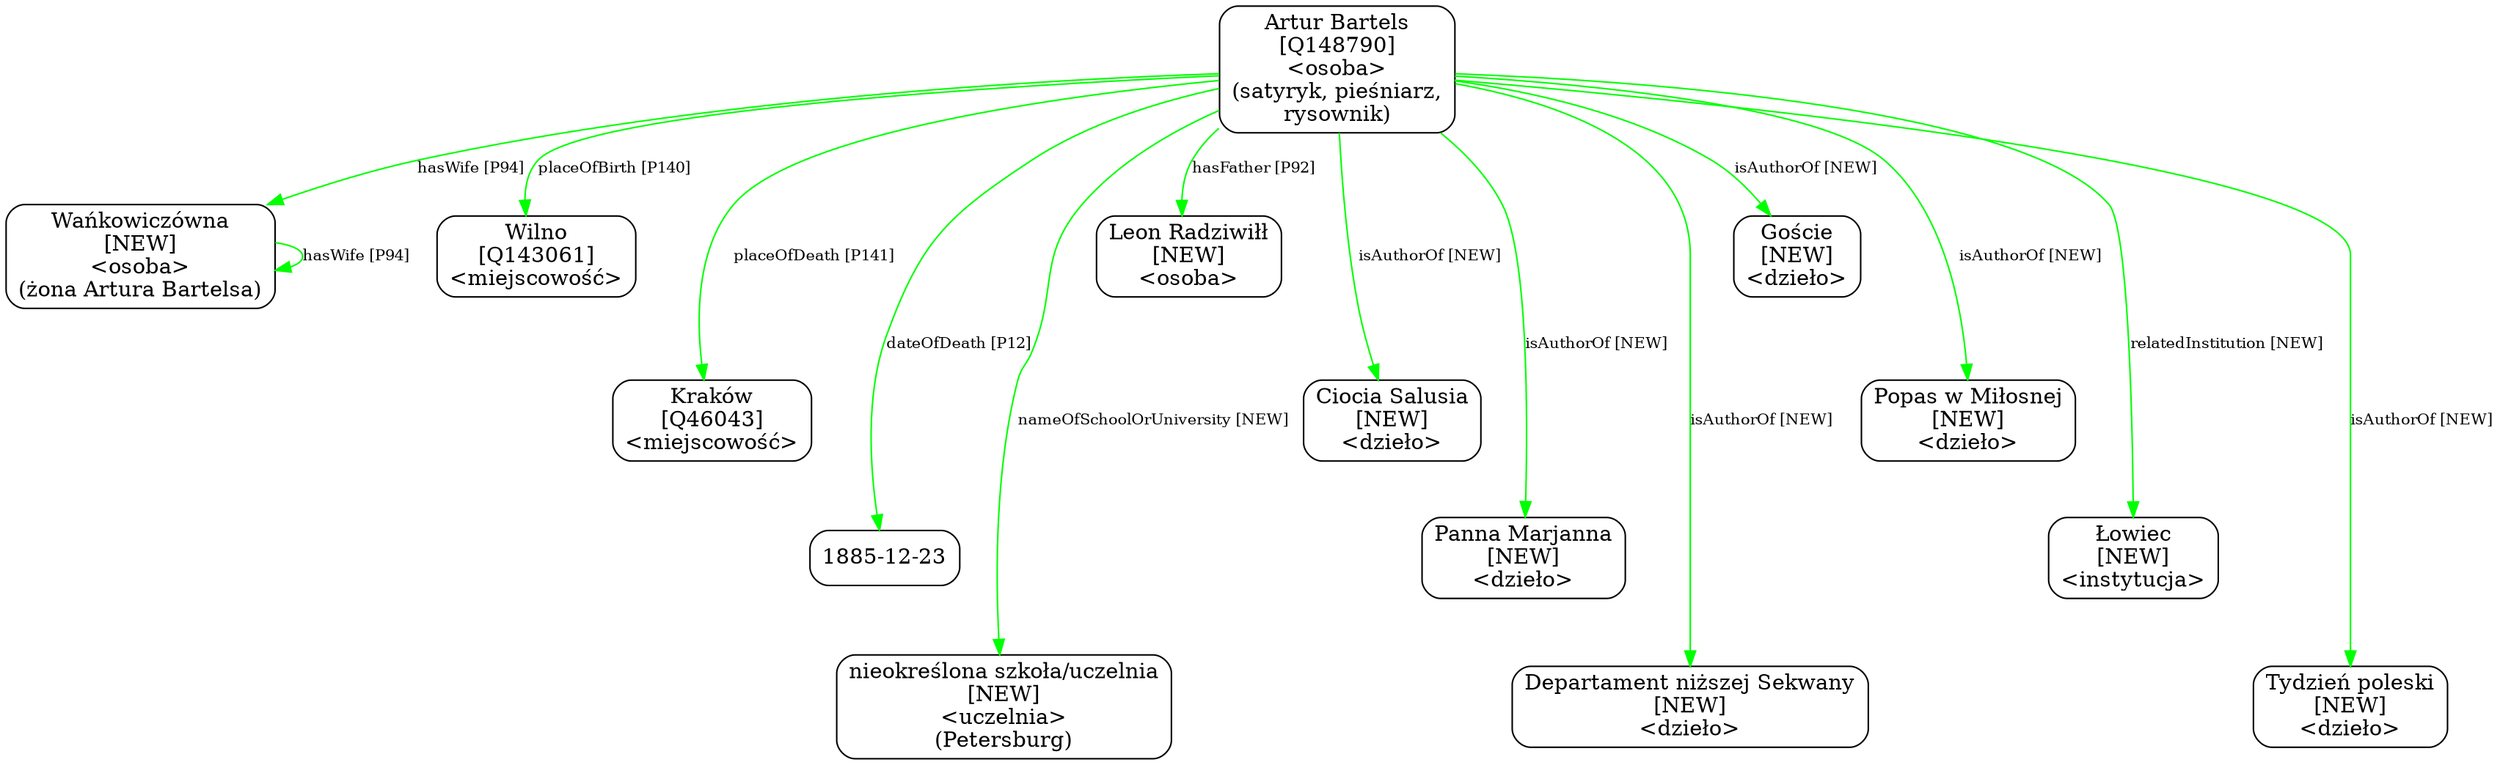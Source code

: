 digraph {
	node [shape=box,
		style=rounded
	];
	edge [fontsize=10];
	"Artur Bartels
[Q148790]
<osoba>
(satyryk, pieśniarz,
rysownik)"	[color=black,
		label="Artur Bartels
[Q148790]
<osoba>
(satyryk, pieśniarz,
rysownik)"];
	"Wańkowiczówna
[NEW]
<osoba>
(żona Artura Bartelsa)"	[color=black,
		label="Wańkowiczówna
[NEW]
<osoba>
(żona Artura Bartelsa)"];
	"Artur Bartels
[Q148790]
<osoba>
(satyryk, pieśniarz,
rysownik)" -> "Wańkowiczówna
[NEW]
<osoba>
(żona Artura Bartelsa)"	[color=green,
		label="hasWife [P94]"];
	"Artur Bartels
[Q148790]
<osoba>
(satyryk, pieśniarz,
rysownik)" -> "Wilno
[Q143061]
<miejscowość>"	[color=green,
		label="placeOfBirth [P140]",
		minlen=1];
	"Artur Bartels
[Q148790]
<osoba>
(satyryk, pieśniarz,
rysownik)" -> "Kraków
[Q46043]
<miejscowość>"	[color=green,
		label="placeOfDeath [P141]",
		minlen=2];
	"Artur Bartels
[Q148790]
<osoba>
(satyryk, pieśniarz,
rysownik)" -> "1885-12-23"	[color=green,
		label="dateOfDeath [P12]",
		minlen=3];
	"Artur Bartels
[Q148790]
<osoba>
(satyryk, pieśniarz,
rysownik)" -> "nieokreślona szkoła/uczelnia
[NEW]
<uczelnia>
(Petersburg)"	[color=green,
		label="nameOfSchoolOrUniversity [NEW]",
		minlen=4];
	"Artur Bartels
[Q148790]
<osoba>
(satyryk, pieśniarz,
rysownik)" -> "Leon Radziwiłł
[NEW]
<osoba>"	[color=green,
		label="hasFather [P92]",
		minlen=1];
	"Artur Bartels
[Q148790]
<osoba>
(satyryk, pieśniarz,
rysownik)" -> "Ciocia Salusia
[NEW]
<dzieło>"	[color=green,
		label="isAuthorOf [NEW]",
		minlen=2];
	"Artur Bartels
[Q148790]
<osoba>
(satyryk, pieśniarz,
rysownik)" -> "Panna Marjanna
[NEW]
<dzieło>"	[color=green,
		label="isAuthorOf [NEW]",
		minlen=3];
	"Artur Bartels
[Q148790]
<osoba>
(satyryk, pieśniarz,
rysownik)" -> "Departament niższej Sekwany
[NEW]
<dzieło>"	[color=green,
		label="isAuthorOf [NEW]",
		minlen=4];
	"Artur Bartels
[Q148790]
<osoba>
(satyryk, pieśniarz,
rysownik)" -> "Goście
[NEW]
<dzieło>"	[color=green,
		label="isAuthorOf [NEW]",
		minlen=1];
	"Artur Bartels
[Q148790]
<osoba>
(satyryk, pieśniarz,
rysownik)" -> "Popas w Miłosnej
[NEW]
<dzieło>"	[color=green,
		label="isAuthorOf [NEW]",
		minlen=2];
	"Artur Bartels
[Q148790]
<osoba>
(satyryk, pieśniarz,
rysownik)" -> "Łowiec
[NEW]
<instytucja>"	[color=green,
		label="relatedInstitution [NEW]",
		minlen=3];
	"Artur Bartels
[Q148790]
<osoba>
(satyryk, pieśniarz,
rysownik)" -> "Tydzień poleski
[NEW]
<dzieło>"	[color=green,
		label="isAuthorOf [NEW]",
		minlen=4];
	"Wańkowiczówna
[NEW]
<osoba>
(żona Artura Bartelsa)" -> "Wańkowiczówna
[NEW]
<osoba>
(żona Artura Bartelsa)"	[color=green,
		label="hasWife [P94]"];
}
